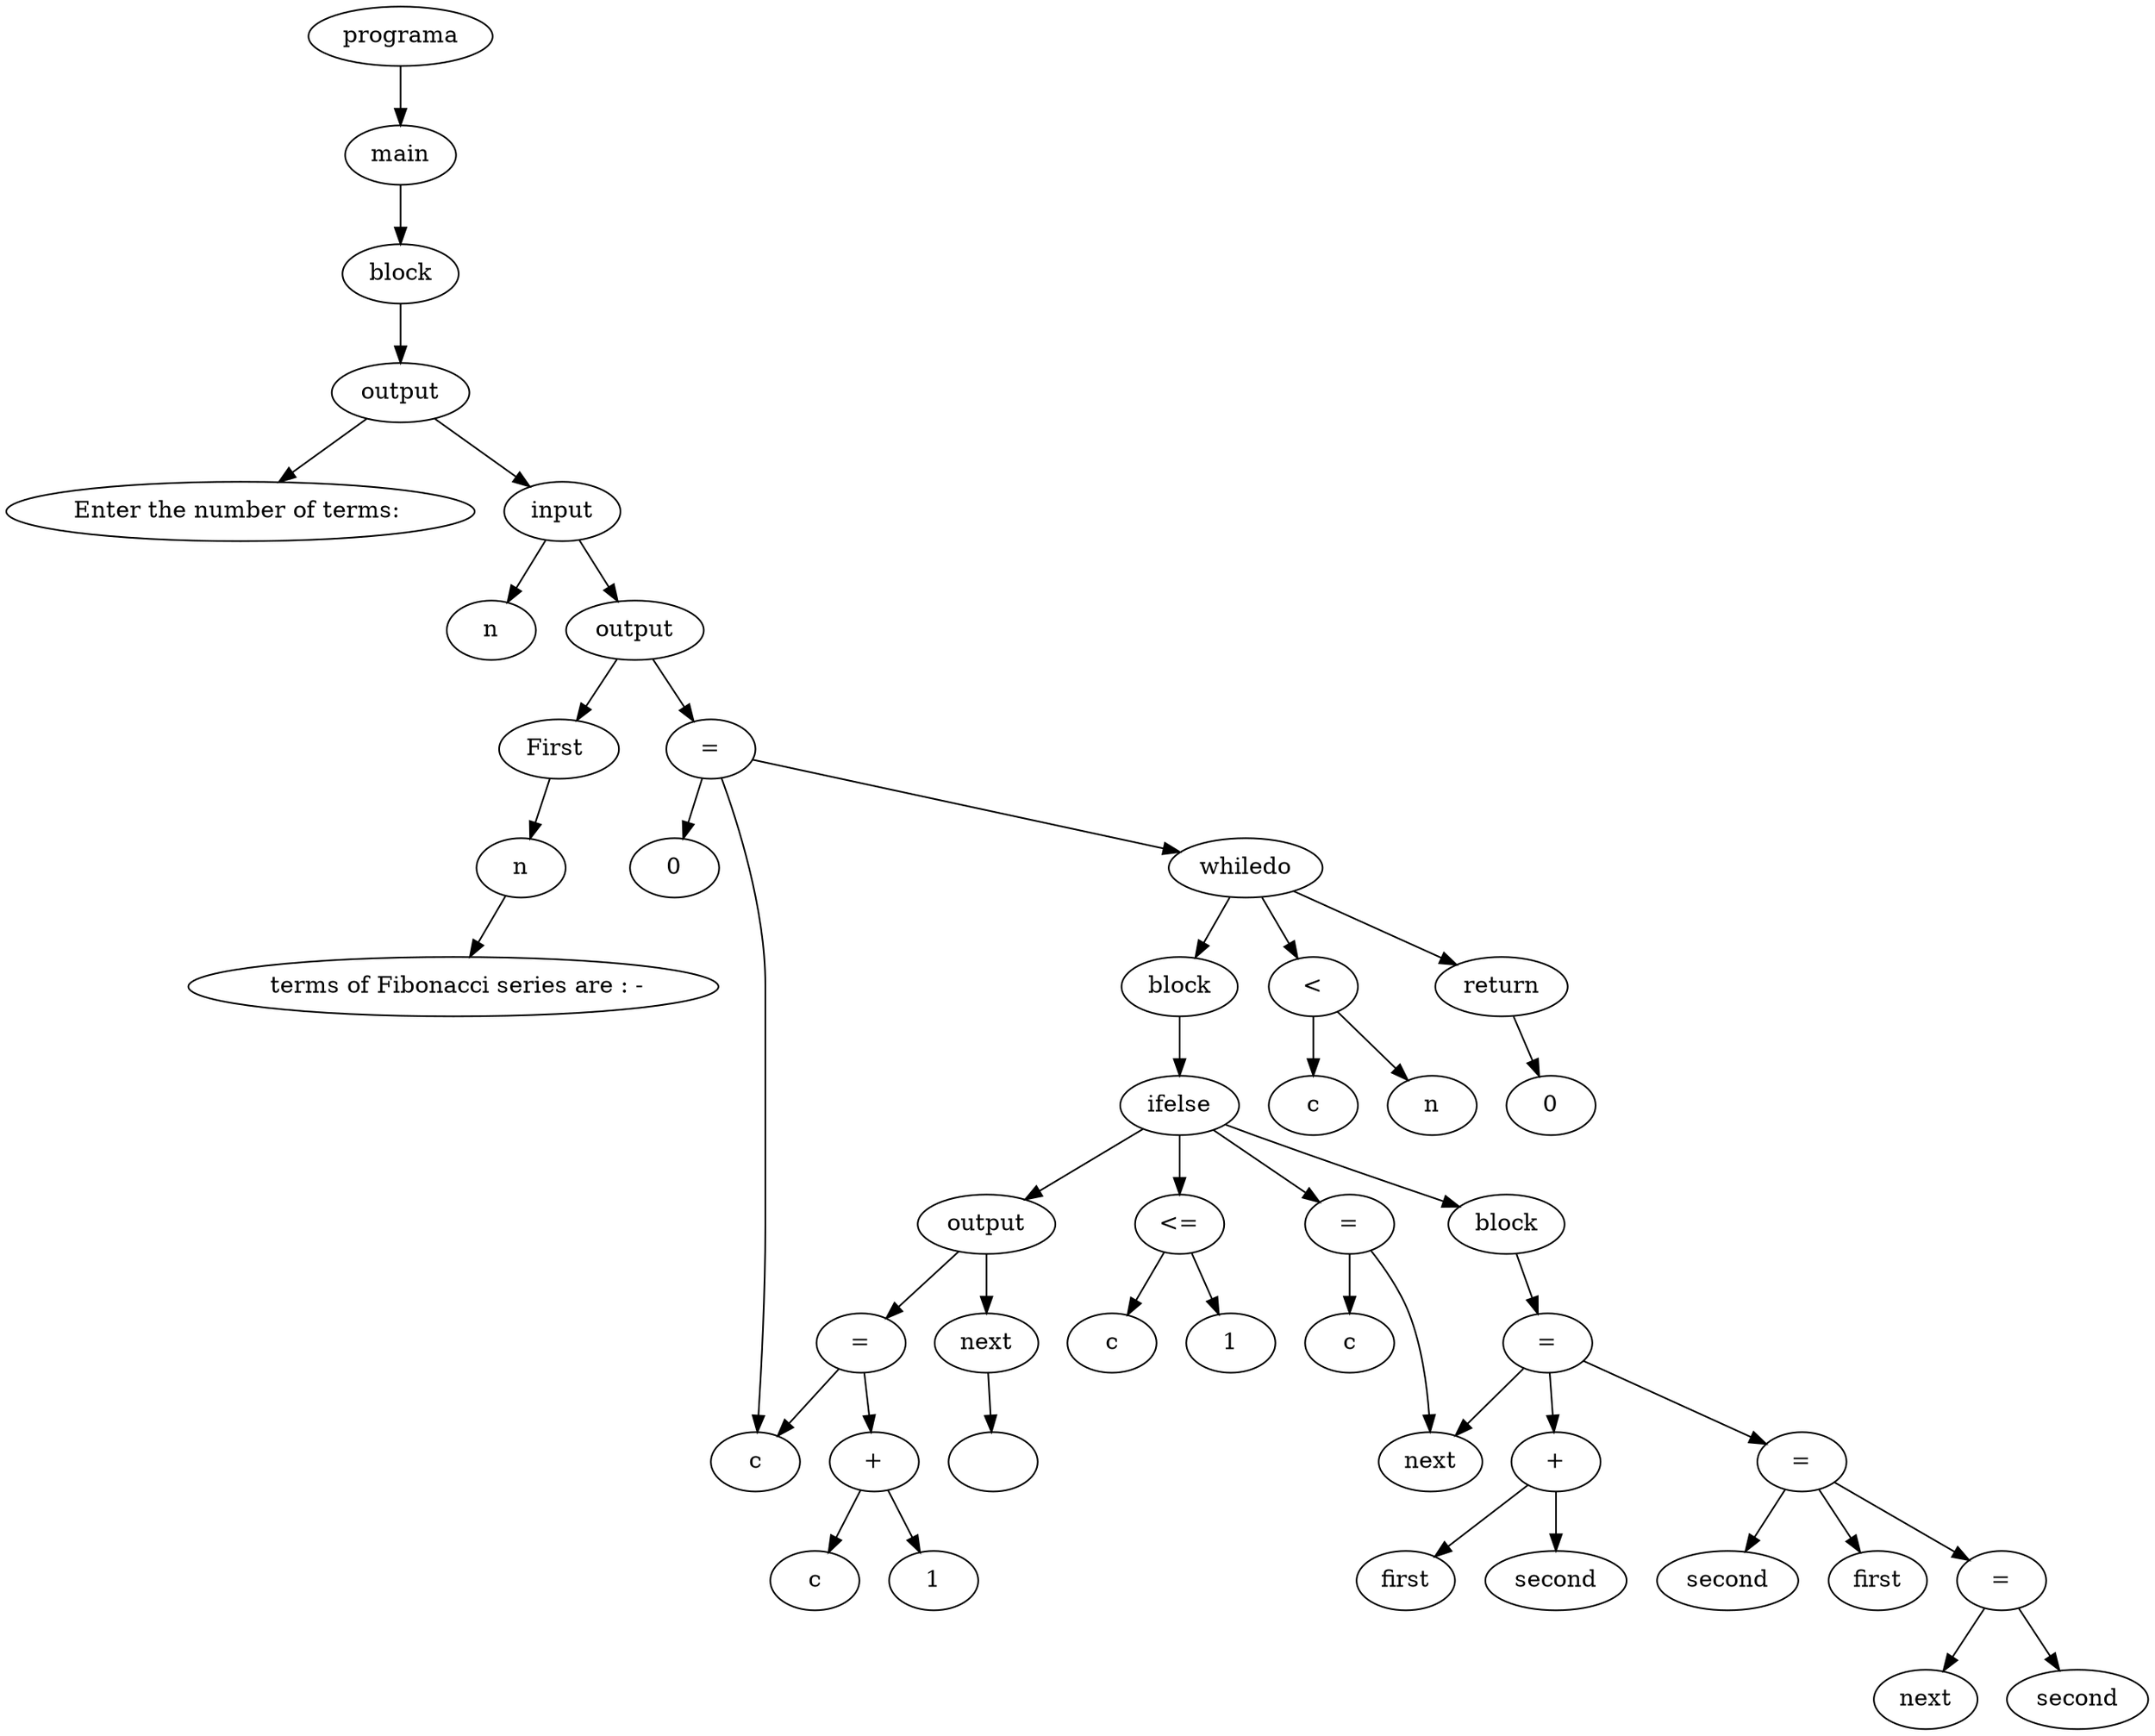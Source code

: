 digraph G {
node_0x186aef0 [label="Enter the number of terms: \n"]
node_0x186af20 [label="output"]
node_0x186af20 -> node_0x186aef0
node_0x186fe20 [label="input"]
node_0x18488b0 [label="n"]
node_0x186fe20 -> node_0x18488b0
node_0x186ff00 [label="First "]
node_0x186ff70 [label="n"]
node_0x1874e40 [label=" terms of Fibonacci series are : -\n"]
node_0x186ff70 -> node_0x1874e40
node_0x186ff00 -> node_0x186ff70
node_0x1874eb0 [label="output"]
node_0x1874eb0 -> node_0x186ff00
node_0x1879dd0 [label="0"]
node_0x1879e00 [label="="]
node_0x185c370 [label="c"]
node_0x1879e00 -> node_0x185c370
node_0x1879e00 -> node_0x1879dd0
node_0x187ed30 [label="c"]
node_0x187eda0 [label="n"]
node_0x187edd0 [label="<"]
node_0x187edd0 -> node_0x187ed30
node_0x187edd0 -> node_0x187eda0
node_0x188d9b0 [label="c"]
node_0x1892870 [label="1"]
node_0x18928a0 [label="<="]
node_0x18928a0 -> node_0x188d9b0
node_0x18928a0 -> node_0x1892870
node_0x189c650 [label="c"]
node_0x189c680 [label="="]
node_0x18574c0 [label="next"]
node_0x189c680 -> node_0x18574c0
node_0x189c680 -> node_0x189c650
node_0x189c780 [label="first"]
node_0x189c7f0 [label="second"]
node_0x189c820 [label="+"]
node_0x189c820 -> node_0x189c780
node_0x189c820 -> node_0x189c7f0
node_0x189c870 [label="="]
node_0x18574c0 [label="next"]
node_0x189c870 -> node_0x18574c0
node_0x189c870 -> node_0x189c820
node_0x189c970 [label="second"]
node_0x189c9a0 [label="="]
node_0x184d760 [label="first"]
node_0x189c9a0 -> node_0x184d760
node_0x189c9a0 -> node_0x189c970
node_0x189caa0 [label="next"]
node_0x189cad0 [label="="]
node_0x1852610 [label="second"]
node_0x189cad0 -> node_0x1852610
node_0x189cad0 -> node_0x189caa0
node_0x189c9a0 -> node_0x189cad0
node_0x189c870 -> node_0x189c9a0
node_0x189cb50 [label="block"]
node_0x189cb50 -> node_0x189c870
node_0x189cba0 [label="ifelse"]
node_0x189cba0 -> node_0x18928a0
node_0x189cba0 -> node_0x189c680
node_0x189cba0 -> node_0x189cb50
node_0x189cc50 [label="next"]
node_0x18a1b10 [label="\n"]
node_0x189cc50 -> node_0x18a1b10
node_0x18a1b60 [label="output"]
node_0x18a1b60 -> node_0x189cc50
node_0x18a1c30 [label="c"]
node_0x18a1ca0 [label="1"]
node_0x18a1cd0 [label="+"]
node_0x18a1cd0 -> node_0x18a1c30
node_0x18a1cd0 -> node_0x18a1ca0
node_0x18a1d20 [label="="]
node_0x185c370 [label="c"]
node_0x18a1d20 -> node_0x185c370
node_0x18a1d20 -> node_0x18a1cd0
node_0x18a1b60 -> node_0x18a1d20
node_0x189cba0 -> node_0x18a1b60
node_0x18a1dd0 [label="block"]
node_0x18a1dd0 -> node_0x189cba0
node_0x18a1e00 [label="whiledo"]
node_0x18a1e00 -> node_0x187edd0
node_0x18a1e00 -> node_0x18a1dd0
node_0x18a6d00 [label="0"]
node_0x18a6d30 [label="return"]
node_0x18a6d30 -> node_0x18a6d00
node_0x18a1e00 -> node_0x18a6d30
node_0x1879e00 -> node_0x18a1e00
node_0x1874eb0 -> node_0x1879e00
node_0x186fe20 -> node_0x1874eb0
node_0x186af20 -> node_0x186fe20
node_0x18a6d80 [label="block"]
node_0x18a6d80 -> node_0x186af20
node_0x18a6dd0 [label="main"]
node_0x18a6dd0 -> node_0x18a6d80
node_0x18a6e20 [label="programa"]
node_0x18a6e20 -> node_0x18a6dd0
}
